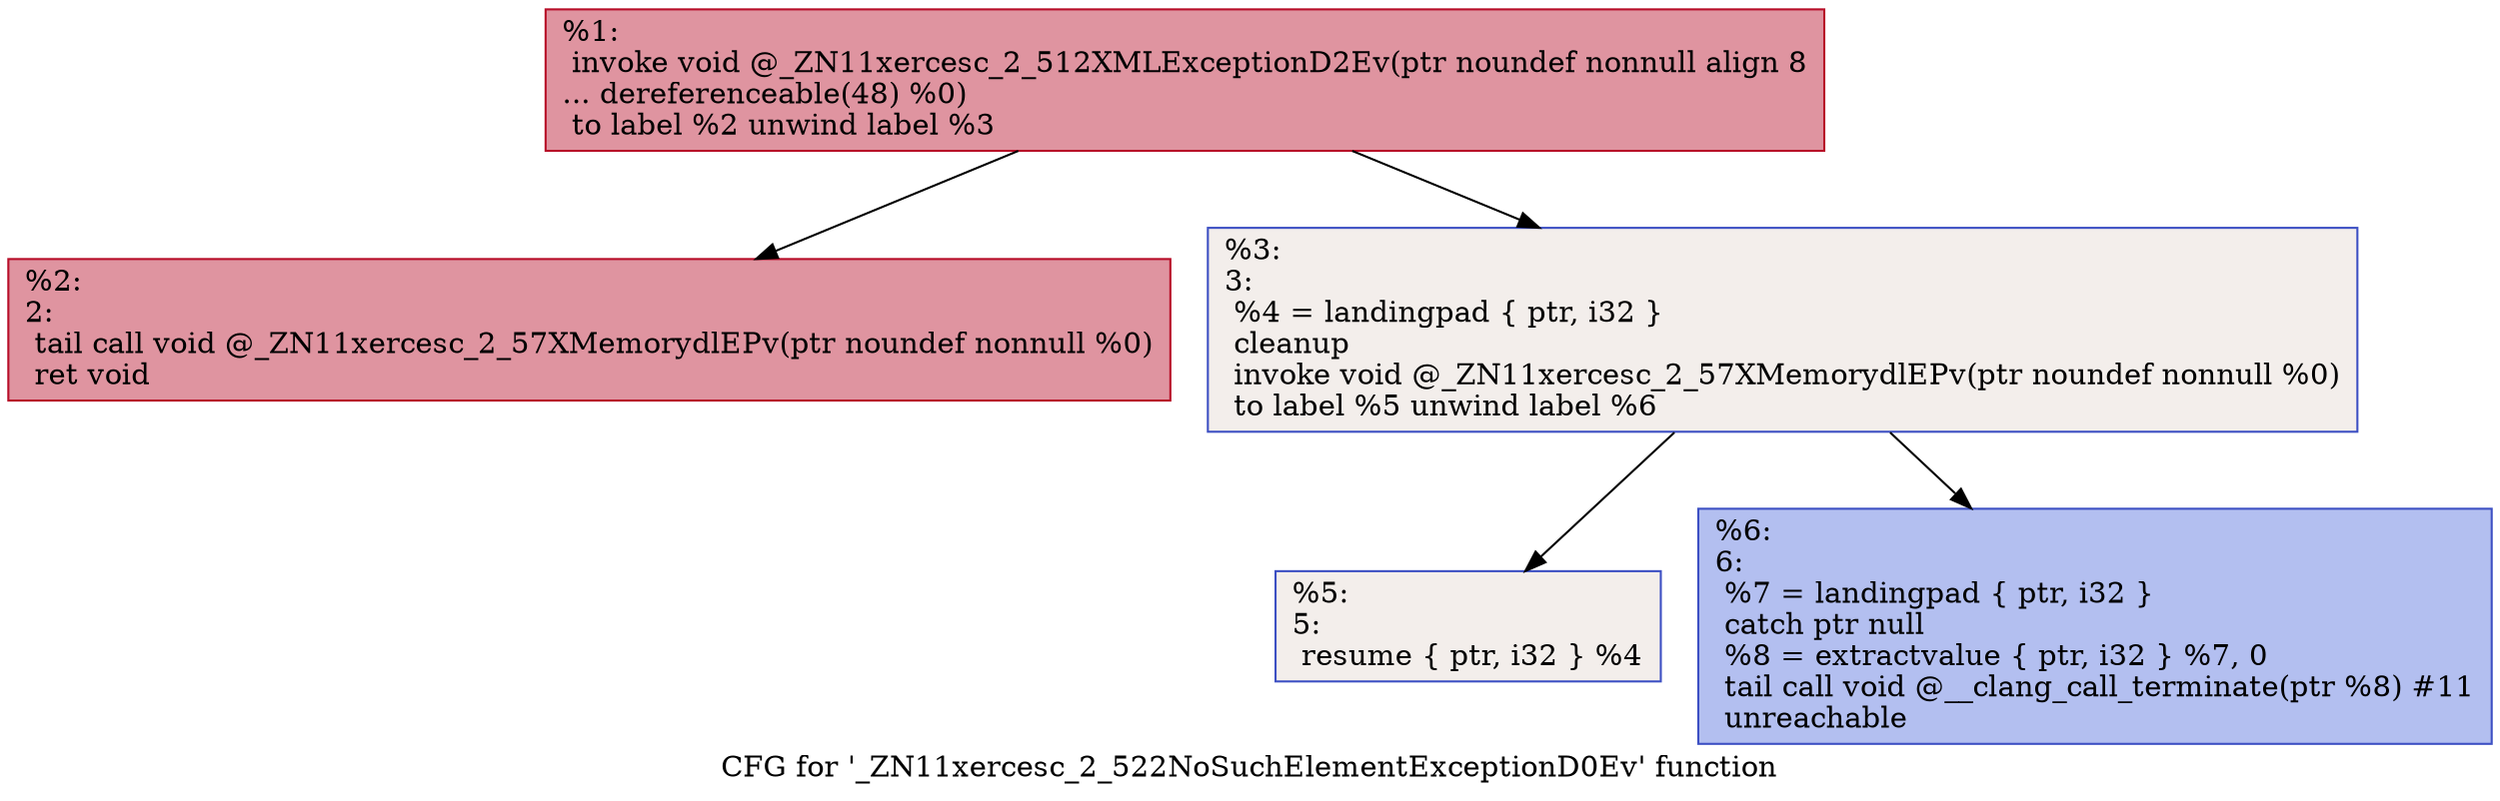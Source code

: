 digraph "CFG for '_ZN11xercesc_2_522NoSuchElementExceptionD0Ev' function" {
	label="CFG for '_ZN11xercesc_2_522NoSuchElementExceptionD0Ev' function";

	Node0x560876dd7330 [shape=record,color="#b70d28ff", style=filled, fillcolor="#b70d2870",label="{%1:\l  invoke void @_ZN11xercesc_2_512XMLExceptionD2Ev(ptr noundef nonnull align 8\l... dereferenceable(48) %0)\l          to label %2 unwind label %3\l}"];
	Node0x560876dd7330 -> Node0x560876dd73b0;
	Node0x560876dd7330 -> Node0x560876dd7400;
	Node0x560876dd73b0 [shape=record,color="#b70d28ff", style=filled, fillcolor="#b70d2870",label="{%2:\l2:                                                \l  tail call void @_ZN11xercesc_2_57XMemorydlEPv(ptr noundef nonnull %0)\l  ret void\l}"];
	Node0x560876dd7400 [shape=record,color="#3d50c3ff", style=filled, fillcolor="#e5d8d170",label="{%3:\l3:                                                \l  %4 = landingpad \{ ptr, i32 \}\l          cleanup\l  invoke void @_ZN11xercesc_2_57XMemorydlEPv(ptr noundef nonnull %0)\l          to label %5 unwind label %6\l}"];
	Node0x560876dd7400 -> Node0x560876dd77c0;
	Node0x560876dd7400 -> Node0x560876dd7810;
	Node0x560876dd77c0 [shape=record,color="#3d50c3ff", style=filled, fillcolor="#e5d8d170",label="{%5:\l5:                                                \l  resume \{ ptr, i32 \} %4\l}"];
	Node0x560876dd7810 [shape=record,color="#3d50c3ff", style=filled, fillcolor="#536edd70",label="{%6:\l6:                                                \l  %7 = landingpad \{ ptr, i32 \}\l          catch ptr null\l  %8 = extractvalue \{ ptr, i32 \} %7, 0\l  tail call void @__clang_call_terminate(ptr %8) #11\l  unreachable\l}"];
}
